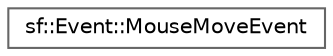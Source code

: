 digraph "Graphical Class Hierarchy"
{
 // LATEX_PDF_SIZE
  bgcolor="transparent";
  edge [fontname=Helvetica,fontsize=10,labelfontname=Helvetica,labelfontsize=10];
  node [fontname=Helvetica,fontsize=10,shape=box,height=0.2,width=0.4];
  rankdir="LR";
  Node0 [id="Node000000",label="sf::Event::MouseMoveEvent",height=0.2,width=0.4,color="grey40", fillcolor="white", style="filled",URL="$structsf_1_1_event_1_1_mouse_move_event.html",tooltip="Mouse move event parameters (MouseMoved)"];
}
